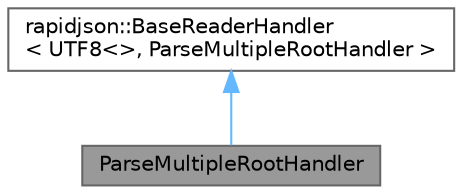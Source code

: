 digraph "ParseMultipleRootHandler"
{
 // LATEX_PDF_SIZE
  bgcolor="transparent";
  edge [fontname=Helvetica,fontsize=10,labelfontname=Helvetica,labelfontsize=10];
  node [fontname=Helvetica,fontsize=10,shape=box,height=0.2,width=0.4];
  Node1 [id="Node000001",label="ParseMultipleRootHandler",height=0.2,width=0.4,color="gray40", fillcolor="grey60", style="filled", fontcolor="black",tooltip=" "];
  Node2 -> Node1 [id="edge1_Node000001_Node000002",dir="back",color="steelblue1",style="solid",tooltip=" "];
  Node2 [id="Node000002",label="rapidjson::BaseReaderHandler\l\< UTF8\<\>, ParseMultipleRootHandler \>",height=0.2,width=0.4,color="gray40", fillcolor="white", style="filled",URL="$structrapidjson_1_1_base_reader_handler.html",tooltip=" "];
}
